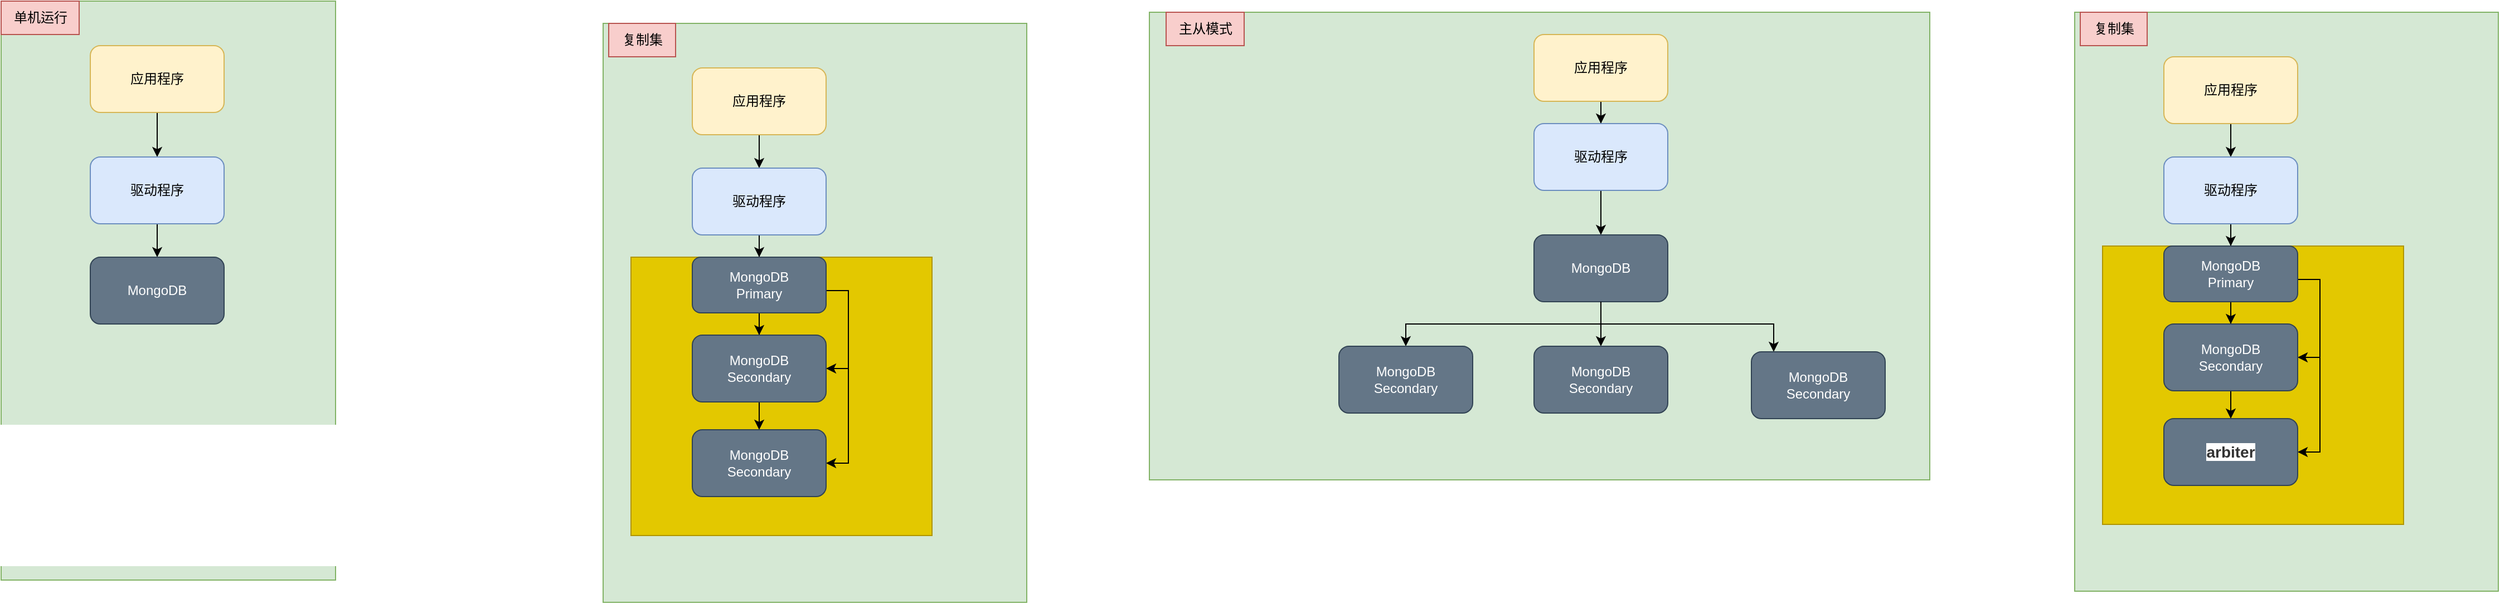 <mxfile version="20.8.18" type="github">
  <diagram name="第 1 页" id="8SuLuBTpwIkDqSjnMxQ3">
    <mxGraphModel dx="1434" dy="764" grid="1" gridSize="10" guides="1" tooltips="1" connect="1" arrows="1" fold="1" page="1" pageScale="1" pageWidth="827" pageHeight="1169" math="0" shadow="0">
      <root>
        <mxCell id="0" />
        <mxCell id="1" parent="0" />
        <mxCell id="oWvnXfuGY_ad9esaMSXd-9" value="" style="rounded=0;whiteSpace=wrap;html=1;fillColor=#d5e8d4;strokeColor=#82b366;" vertex="1" parent="1">
          <mxGeometry x="640" y="190" width="380" height="520" as="geometry" />
        </mxCell>
        <mxCell id="oWvnXfuGY_ad9esaMSXd-35" value="" style="rounded=0;whiteSpace=wrap;html=1;fillColor=#e3c800;fontColor=#000000;strokeColor=#B09500;" vertex="1" parent="1">
          <mxGeometry x="665" y="400" width="270" height="250" as="geometry" />
        </mxCell>
        <mxCell id="oWvnXfuGY_ad9esaMSXd-2" value="" style="rounded=0;whiteSpace=wrap;html=1;fillColor=#d5e8d4;strokeColor=#82b366;" vertex="1" parent="1">
          <mxGeometry x="100" y="170" width="300" height="520" as="geometry" />
        </mxCell>
        <mxCell id="oWvnXfuGY_ad9esaMSXd-3" value="单机运行" style="text;html=1;align=center;verticalAlign=middle;resizable=0;points=[];autosize=1;strokeColor=#b85450;fillColor=#f8cecc;" vertex="1" parent="1">
          <mxGeometry x="100" y="170" width="70" height="30" as="geometry" />
        </mxCell>
        <mxCell id="oWvnXfuGY_ad9esaMSXd-6" style="edgeStyle=orthogonalEdgeStyle;rounded=0;orthogonalLoop=1;jettySize=auto;html=1;entryX=0.5;entryY=0;entryDx=0;entryDy=0;" edge="1" parent="1" source="oWvnXfuGY_ad9esaMSXd-4" target="oWvnXfuGY_ad9esaMSXd-5">
          <mxGeometry relative="1" as="geometry" />
        </mxCell>
        <mxCell id="oWvnXfuGY_ad9esaMSXd-4" value="应用程序&lt;br&gt;" style="rounded=1;whiteSpace=wrap;html=1;fillColor=#fff2cc;strokeColor=#d6b656;" vertex="1" parent="1">
          <mxGeometry x="180" y="210" width="120" height="60" as="geometry" />
        </mxCell>
        <mxCell id="oWvnXfuGY_ad9esaMSXd-8" value="" style="edgeStyle=orthogonalEdgeStyle;rounded=0;orthogonalLoop=1;jettySize=auto;html=1;" edge="1" parent="1" source="oWvnXfuGY_ad9esaMSXd-5" target="oWvnXfuGY_ad9esaMSXd-7">
          <mxGeometry relative="1" as="geometry" />
        </mxCell>
        <mxCell id="oWvnXfuGY_ad9esaMSXd-5" value="驱动程序" style="rounded=1;whiteSpace=wrap;html=1;fillColor=#dae8fc;strokeColor=#6c8ebf;" vertex="1" parent="1">
          <mxGeometry x="180" y="310" width="120" height="60" as="geometry" />
        </mxCell>
        <mxCell id="oWvnXfuGY_ad9esaMSXd-7" value="MongoDB" style="rounded=1;whiteSpace=wrap;html=1;fillColor=#647687;fontColor=#ffffff;strokeColor=#314354;" vertex="1" parent="1">
          <mxGeometry x="180" y="400" width="120" height="60" as="geometry" />
        </mxCell>
        <mxCell id="oWvnXfuGY_ad9esaMSXd-10" value="复制集" style="text;html=1;align=center;verticalAlign=middle;resizable=0;points=[];autosize=1;strokeColor=#b85450;fillColor=#f8cecc;" vertex="1" parent="1">
          <mxGeometry x="645" y="190" width="60" height="30" as="geometry" />
        </mxCell>
        <mxCell id="oWvnXfuGY_ad9esaMSXd-11" style="edgeStyle=orthogonalEdgeStyle;rounded=0;orthogonalLoop=1;jettySize=auto;html=1;entryX=0.5;entryY=0;entryDx=0;entryDy=0;" edge="1" parent="1" source="oWvnXfuGY_ad9esaMSXd-12" target="oWvnXfuGY_ad9esaMSXd-14">
          <mxGeometry relative="1" as="geometry" />
        </mxCell>
        <mxCell id="oWvnXfuGY_ad9esaMSXd-12" value="应用程序&lt;br&gt;" style="rounded=1;whiteSpace=wrap;html=1;fillColor=#fff2cc;strokeColor=#d6b656;" vertex="1" parent="1">
          <mxGeometry x="720" y="230" width="120" height="60" as="geometry" />
        </mxCell>
        <mxCell id="oWvnXfuGY_ad9esaMSXd-13" value="" style="edgeStyle=orthogonalEdgeStyle;rounded=0;orthogonalLoop=1;jettySize=auto;html=1;" edge="1" parent="1" source="oWvnXfuGY_ad9esaMSXd-14" target="oWvnXfuGY_ad9esaMSXd-15">
          <mxGeometry relative="1" as="geometry" />
        </mxCell>
        <mxCell id="oWvnXfuGY_ad9esaMSXd-14" value="驱动程序" style="rounded=1;whiteSpace=wrap;html=1;fillColor=#dae8fc;strokeColor=#6c8ebf;" vertex="1" parent="1">
          <mxGeometry x="720" y="320" width="120" height="60" as="geometry" />
        </mxCell>
        <mxCell id="oWvnXfuGY_ad9esaMSXd-38" value="" style="edgeStyle=orthogonalEdgeStyle;rounded=0;orthogonalLoop=1;jettySize=auto;html=1;" edge="1" parent="1" source="oWvnXfuGY_ad9esaMSXd-15" target="oWvnXfuGY_ad9esaMSXd-31">
          <mxGeometry relative="1" as="geometry" />
        </mxCell>
        <mxCell id="oWvnXfuGY_ad9esaMSXd-39" style="edgeStyle=orthogonalEdgeStyle;rounded=0;orthogonalLoop=1;jettySize=auto;html=1;entryX=1;entryY=0.5;entryDx=0;entryDy=0;" edge="1" parent="1" source="oWvnXfuGY_ad9esaMSXd-15" target="oWvnXfuGY_ad9esaMSXd-31">
          <mxGeometry relative="1" as="geometry">
            <Array as="points">
              <mxPoint x="860" y="430" />
              <mxPoint x="860" y="500" />
            </Array>
          </mxGeometry>
        </mxCell>
        <mxCell id="oWvnXfuGY_ad9esaMSXd-40" style="edgeStyle=orthogonalEdgeStyle;rounded=0;orthogonalLoop=1;jettySize=auto;html=1;entryX=1;entryY=0.5;entryDx=0;entryDy=0;" edge="1" parent="1" source="oWvnXfuGY_ad9esaMSXd-15" target="oWvnXfuGY_ad9esaMSXd-32">
          <mxGeometry relative="1" as="geometry">
            <Array as="points">
              <mxPoint x="860" y="430" />
              <mxPoint x="860" y="585" />
            </Array>
          </mxGeometry>
        </mxCell>
        <mxCell id="oWvnXfuGY_ad9esaMSXd-15" value="MongoDB&lt;br&gt;Primary" style="rounded=1;whiteSpace=wrap;html=1;fillColor=#647687;fontColor=#ffffff;strokeColor=#314354;" vertex="1" parent="1">
          <mxGeometry x="720" y="400" width="120" height="50" as="geometry" />
        </mxCell>
        <mxCell id="oWvnXfuGY_ad9esaMSXd-24" value="" style="rounded=0;whiteSpace=wrap;html=1;fillColor=#d5e8d4;strokeColor=#82b366;" vertex="1" parent="1">
          <mxGeometry x="1130" y="180" width="700" height="420" as="geometry" />
        </mxCell>
        <mxCell id="oWvnXfuGY_ad9esaMSXd-25" value="主从模式" style="text;html=1;align=center;verticalAlign=middle;resizable=0;points=[];autosize=1;strokeColor=#b85450;fillColor=#f8cecc;" vertex="1" parent="1">
          <mxGeometry x="1145" y="180" width="70" height="30" as="geometry" />
        </mxCell>
        <mxCell id="oWvnXfuGY_ad9esaMSXd-26" style="edgeStyle=orthogonalEdgeStyle;rounded=0;orthogonalLoop=1;jettySize=auto;html=1;entryX=0.5;entryY=0;entryDx=0;entryDy=0;" edge="1" parent="1" source="oWvnXfuGY_ad9esaMSXd-27" target="oWvnXfuGY_ad9esaMSXd-29">
          <mxGeometry relative="1" as="geometry" />
        </mxCell>
        <mxCell id="oWvnXfuGY_ad9esaMSXd-27" value="应用程序&lt;br&gt;" style="rounded=1;whiteSpace=wrap;html=1;fillColor=#fff2cc;strokeColor=#d6b656;" vertex="1" parent="1">
          <mxGeometry x="1475" y="200" width="120" height="60" as="geometry" />
        </mxCell>
        <mxCell id="oWvnXfuGY_ad9esaMSXd-28" value="" style="edgeStyle=orthogonalEdgeStyle;rounded=0;orthogonalLoop=1;jettySize=auto;html=1;" edge="1" parent="1" source="oWvnXfuGY_ad9esaMSXd-29" target="oWvnXfuGY_ad9esaMSXd-30">
          <mxGeometry relative="1" as="geometry" />
        </mxCell>
        <mxCell id="oWvnXfuGY_ad9esaMSXd-29" value="驱动程序" style="rounded=1;whiteSpace=wrap;html=1;fillColor=#dae8fc;strokeColor=#6c8ebf;" vertex="1" parent="1">
          <mxGeometry x="1475" y="280" width="120" height="60" as="geometry" />
        </mxCell>
        <mxCell id="oWvnXfuGY_ad9esaMSXd-58" style="edgeStyle=orthogonalEdgeStyle;rounded=0;orthogonalLoop=1;jettySize=auto;html=1;exitX=0.5;exitY=1;exitDx=0;exitDy=0;" edge="1" parent="1" source="oWvnXfuGY_ad9esaMSXd-30" target="oWvnXfuGY_ad9esaMSXd-57">
          <mxGeometry relative="1" as="geometry" />
        </mxCell>
        <mxCell id="oWvnXfuGY_ad9esaMSXd-59" value="" style="edgeStyle=orthogonalEdgeStyle;rounded=0;orthogonalLoop=1;jettySize=auto;html=1;" edge="1" parent="1" source="oWvnXfuGY_ad9esaMSXd-30" target="oWvnXfuGY_ad9esaMSXd-55">
          <mxGeometry relative="1" as="geometry" />
        </mxCell>
        <mxCell id="oWvnXfuGY_ad9esaMSXd-30" value="MongoDB" style="rounded=1;whiteSpace=wrap;html=1;fillColor=#647687;fontColor=#ffffff;strokeColor=#314354;" vertex="1" parent="1">
          <mxGeometry x="1475" y="380" width="120" height="60" as="geometry" />
        </mxCell>
        <mxCell id="oWvnXfuGY_ad9esaMSXd-34" value="" style="edgeStyle=orthogonalEdgeStyle;rounded=0;orthogonalLoop=1;jettySize=auto;html=1;" edge="1" parent="1" source="oWvnXfuGY_ad9esaMSXd-31" target="oWvnXfuGY_ad9esaMSXd-32">
          <mxGeometry relative="1" as="geometry" />
        </mxCell>
        <mxCell id="oWvnXfuGY_ad9esaMSXd-31" value="MongoDB&lt;br style=&quot;border-color: var(--border-color);&quot;&gt;Secondary" style="rounded=1;whiteSpace=wrap;html=1;fillColor=#647687;fontColor=#ffffff;strokeColor=#314354;" vertex="1" parent="1">
          <mxGeometry x="720" y="470" width="120" height="60" as="geometry" />
        </mxCell>
        <mxCell id="oWvnXfuGY_ad9esaMSXd-32" value="MongoDB&lt;br style=&quot;border-color: var(--border-color);&quot;&gt;Secondary" style="rounded=1;whiteSpace=wrap;html=1;fillColor=#647687;fontColor=#ffffff;strokeColor=#314354;" vertex="1" parent="1">
          <mxGeometry x="720" y="555" width="120" height="60" as="geometry" />
        </mxCell>
        <mxCell id="oWvnXfuGY_ad9esaMSXd-41" value="" style="rounded=0;whiteSpace=wrap;html=1;fillColor=#d5e8d4;strokeColor=#82b366;" vertex="1" parent="1">
          <mxGeometry x="1960" y="180" width="380" height="520" as="geometry" />
        </mxCell>
        <mxCell id="oWvnXfuGY_ad9esaMSXd-42" value="" style="rounded=0;whiteSpace=wrap;html=1;fillColor=#e3c800;fontColor=#000000;strokeColor=#B09500;" vertex="1" parent="1">
          <mxGeometry x="1985" y="390" width="270" height="250" as="geometry" />
        </mxCell>
        <mxCell id="oWvnXfuGY_ad9esaMSXd-43" value="复制集" style="text;html=1;align=center;verticalAlign=middle;resizable=0;points=[];autosize=1;strokeColor=#b85450;fillColor=#f8cecc;" vertex="1" parent="1">
          <mxGeometry x="1965" y="180" width="60" height="30" as="geometry" />
        </mxCell>
        <mxCell id="oWvnXfuGY_ad9esaMSXd-44" style="edgeStyle=orthogonalEdgeStyle;rounded=0;orthogonalLoop=1;jettySize=auto;html=1;entryX=0.5;entryY=0;entryDx=0;entryDy=0;" edge="1" parent="1" source="oWvnXfuGY_ad9esaMSXd-45" target="oWvnXfuGY_ad9esaMSXd-47">
          <mxGeometry relative="1" as="geometry" />
        </mxCell>
        <mxCell id="oWvnXfuGY_ad9esaMSXd-45" value="应用程序&lt;br&gt;" style="rounded=1;whiteSpace=wrap;html=1;fillColor=#fff2cc;strokeColor=#d6b656;" vertex="1" parent="1">
          <mxGeometry x="2040" y="220" width="120" height="60" as="geometry" />
        </mxCell>
        <mxCell id="oWvnXfuGY_ad9esaMSXd-46" value="" style="edgeStyle=orthogonalEdgeStyle;rounded=0;orthogonalLoop=1;jettySize=auto;html=1;" edge="1" parent="1" source="oWvnXfuGY_ad9esaMSXd-47" target="oWvnXfuGY_ad9esaMSXd-51">
          <mxGeometry relative="1" as="geometry" />
        </mxCell>
        <mxCell id="oWvnXfuGY_ad9esaMSXd-47" value="驱动程序" style="rounded=1;whiteSpace=wrap;html=1;fillColor=#dae8fc;strokeColor=#6c8ebf;" vertex="1" parent="1">
          <mxGeometry x="2040" y="310" width="120" height="60" as="geometry" />
        </mxCell>
        <mxCell id="oWvnXfuGY_ad9esaMSXd-48" value="" style="edgeStyle=orthogonalEdgeStyle;rounded=0;orthogonalLoop=1;jettySize=auto;html=1;" edge="1" parent="1" source="oWvnXfuGY_ad9esaMSXd-51" target="oWvnXfuGY_ad9esaMSXd-53">
          <mxGeometry relative="1" as="geometry" />
        </mxCell>
        <mxCell id="oWvnXfuGY_ad9esaMSXd-49" style="edgeStyle=orthogonalEdgeStyle;rounded=0;orthogonalLoop=1;jettySize=auto;html=1;entryX=1;entryY=0.5;entryDx=0;entryDy=0;" edge="1" parent="1" source="oWvnXfuGY_ad9esaMSXd-51" target="oWvnXfuGY_ad9esaMSXd-53">
          <mxGeometry relative="1" as="geometry">
            <Array as="points">
              <mxPoint x="2180" y="420" />
              <mxPoint x="2180" y="490" />
            </Array>
          </mxGeometry>
        </mxCell>
        <mxCell id="oWvnXfuGY_ad9esaMSXd-50" style="edgeStyle=orthogonalEdgeStyle;rounded=0;orthogonalLoop=1;jettySize=auto;html=1;entryX=1;entryY=0.5;entryDx=0;entryDy=0;" edge="1" parent="1" source="oWvnXfuGY_ad9esaMSXd-51" target="oWvnXfuGY_ad9esaMSXd-54">
          <mxGeometry relative="1" as="geometry">
            <Array as="points">
              <mxPoint x="2180" y="420" />
              <mxPoint x="2180" y="575" />
            </Array>
          </mxGeometry>
        </mxCell>
        <mxCell id="oWvnXfuGY_ad9esaMSXd-51" value="MongoDB&lt;br&gt;Primary" style="rounded=1;whiteSpace=wrap;html=1;fillColor=#647687;fontColor=#ffffff;strokeColor=#314354;" vertex="1" parent="1">
          <mxGeometry x="2040" y="390" width="120" height="50" as="geometry" />
        </mxCell>
        <mxCell id="oWvnXfuGY_ad9esaMSXd-52" value="" style="edgeStyle=orthogonalEdgeStyle;rounded=0;orthogonalLoop=1;jettySize=auto;html=1;" edge="1" parent="1" source="oWvnXfuGY_ad9esaMSXd-53" target="oWvnXfuGY_ad9esaMSXd-54">
          <mxGeometry relative="1" as="geometry" />
        </mxCell>
        <mxCell id="oWvnXfuGY_ad9esaMSXd-53" value="MongoDB&lt;br style=&quot;border-color: var(--border-color);&quot;&gt;Secondary" style="rounded=1;whiteSpace=wrap;html=1;fillColor=#647687;fontColor=#ffffff;strokeColor=#314354;" vertex="1" parent="1">
          <mxGeometry x="2040" y="460" width="120" height="60" as="geometry" />
        </mxCell>
        <mxCell id="oWvnXfuGY_ad9esaMSXd-54" value="&lt;strong style=&quot;margin: 0px; padding: 0px; color: rgb(51, 51, 51); font-family: verdana, Arial, Helvetica, sans-serif; font-size: 14px; text-align: start; background-color: rgb(255, 255, 255);&quot;&gt;arbiter&lt;/strong&gt;" style="rounded=1;whiteSpace=wrap;html=1;fillColor=#647687;fontColor=#ffffff;strokeColor=#314354;" vertex="1" parent="1">
          <mxGeometry x="2040" y="545" width="120" height="60" as="geometry" />
        </mxCell>
        <mxCell id="oWvnXfuGY_ad9esaMSXd-60" style="edgeStyle=orthogonalEdgeStyle;rounded=0;orthogonalLoop=1;jettySize=auto;html=1;" edge="1" parent="1" target="oWvnXfuGY_ad9esaMSXd-56">
          <mxGeometry relative="1" as="geometry">
            <mxPoint x="1535" y="440" as="sourcePoint" />
            <Array as="points">
              <mxPoint x="1535" y="460" />
              <mxPoint x="1690" y="460" />
            </Array>
          </mxGeometry>
        </mxCell>
        <mxCell id="oWvnXfuGY_ad9esaMSXd-55" value="MongoDB&lt;br style=&quot;border-color: var(--border-color);&quot;&gt;Secondary" style="whiteSpace=wrap;html=1;fillColor=#647687;strokeColor=#314354;fontColor=#ffffff;rounded=1;" vertex="1" parent="1">
          <mxGeometry x="1475" y="480" width="120" height="60" as="geometry" />
        </mxCell>
        <mxCell id="oWvnXfuGY_ad9esaMSXd-56" value="MongoDB&lt;br style=&quot;border-color: var(--border-color);&quot;&gt;Secondary" style="whiteSpace=wrap;html=1;fillColor=#647687;strokeColor=#314354;fontColor=#ffffff;rounded=1;" vertex="1" parent="1">
          <mxGeometry x="1670" y="485" width="120" height="60" as="geometry" />
        </mxCell>
        <mxCell id="oWvnXfuGY_ad9esaMSXd-57" value="MongoDB&lt;br style=&quot;border-color: var(--border-color);&quot;&gt;Secondary" style="whiteSpace=wrap;html=1;fillColor=#647687;strokeColor=#314354;fontColor=#ffffff;rounded=1;" vertex="1" parent="1">
          <mxGeometry x="1300" y="480" width="120" height="60" as="geometry" />
        </mxCell>
      </root>
    </mxGraphModel>
  </diagram>
</mxfile>
